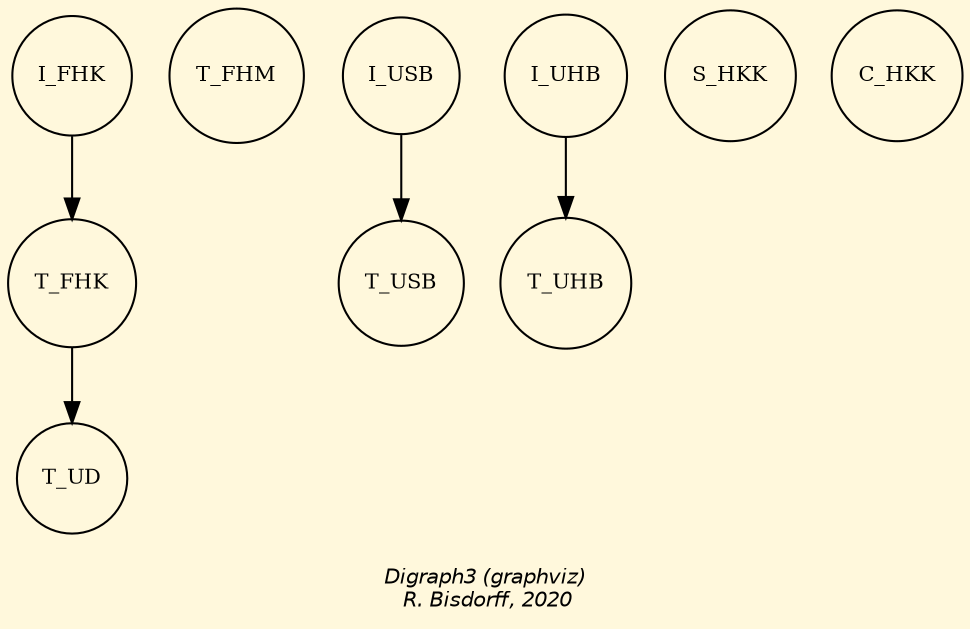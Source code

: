 digraph G {
graph [ bgcolor = cornsilk, ordering = out, fontname = "Helvetica-Oblique",
 fontsize = 12,
 label = "\nDigraph3 (graphviz)\n R. Bisdorff, 2020", size="7,7",fontsize=10];
T_UD [shape = "circle", label = "T_UD", fontsize=10];
T_FHK [shape = "circle", label = "T_FHK", fontsize=10];
T_FHM [shape = "circle", label = "T_FHM", fontsize=10];
I_FHK [shape = "circle", label = "I_FHK", fontsize=10];
T_USB [shape = "circle", label = "T_USB", fontsize=10];
I_USB [shape = "circle", label = "I_USB", fontsize=10];
T_UHB [shape = "circle", label = "T_UHB", fontsize=10];
I_UHB [shape = "circle", label = "I_UHB", fontsize=10];
S_HKK [shape = "circle", label = "S_HKK", fontsize=10];
C_HKK [shape = "circle", label = "C_HKK", fontsize=10];
{ rank = 1 ; I_FHK; I_USB; I_UHB; }
{ rank = 2 ; T_FHK; S_HKK; C_HKK; }
{ rank = 3 ; T_UD; T_FHM; T_USB; T_UHB; }
I_FHK-> T_FHK [style="setlinewidth(1)",color=black] ;
I_USB-> T_USB [style="setlinewidth(1)",color=black] ;
I_UHB-> T_UHB [style="setlinewidth(1)",color=black] ;
T_FHK-> T_UD [style="setlinewidth(1)",color=black] ;
}
 
